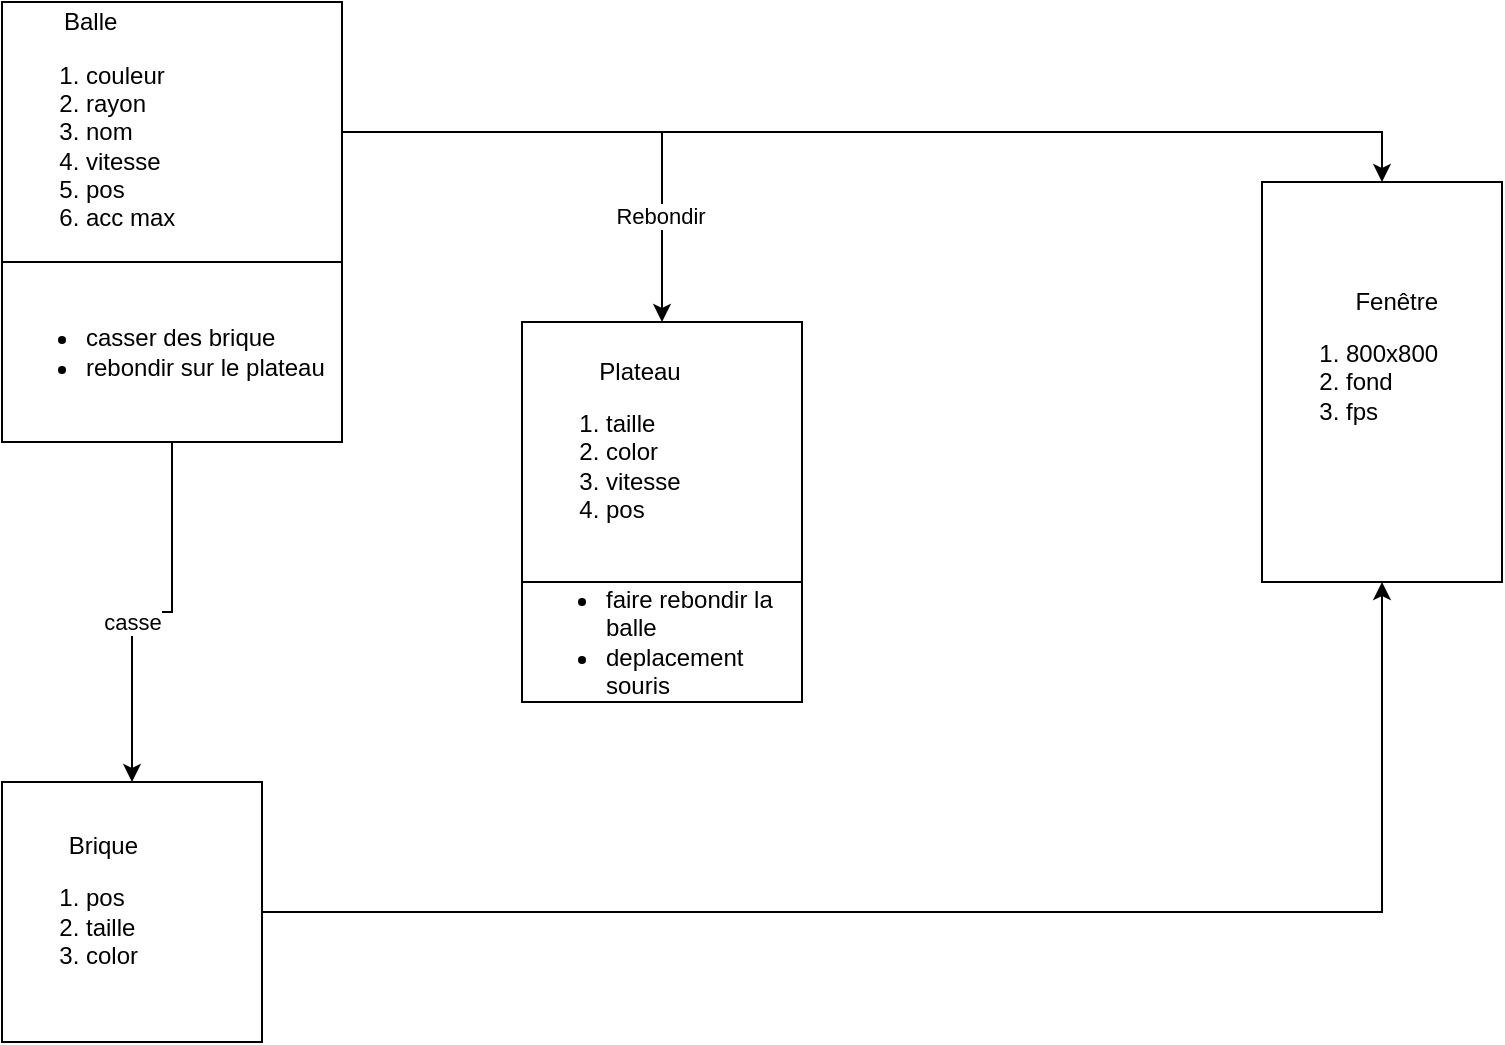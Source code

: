 <mxfile version="15.9.2" type="github"><diagram id="QQl9r82EcjcekpLMeWBC" name="Page-1"><mxGraphModel dx="1102" dy="600" grid="1" gridSize="10" guides="1" tooltips="1" connect="1" arrows="1" fold="1" page="1" pageScale="1" pageWidth="827" pageHeight="1169" math="0" shadow="0"><root><mxCell id="0"/><mxCell id="1" parent="0"/><mxCell id="10oxOwHg66eofeYLHg6t-25" style="edgeStyle=orthogonalEdgeStyle;rounded=0;orthogonalLoop=1;jettySize=auto;html=1;" edge="1" parent="1" source="10oxOwHg66eofeYLHg6t-1" target="10oxOwHg66eofeYLHg6t-5"><mxGeometry relative="1" as="geometry"/></mxCell><mxCell id="10oxOwHg66eofeYLHg6t-27" value="Rebondir" style="edgeLabel;html=1;align=center;verticalAlign=middle;resizable=0;points=[];" vertex="1" connectable="0" parent="10oxOwHg66eofeYLHg6t-25"><mxGeometry x="0.579" y="-1" relative="1" as="geometry"><mxPoint as="offset"/></mxGeometry></mxCell><mxCell id="10oxOwHg66eofeYLHg6t-30" style="edgeStyle=orthogonalEdgeStyle;rounded=0;orthogonalLoop=1;jettySize=auto;html=1;entryX=0.5;entryY=0;entryDx=0;entryDy=0;" edge="1" parent="1" source="10oxOwHg66eofeYLHg6t-1" target="10oxOwHg66eofeYLHg6t-2"><mxGeometry relative="1" as="geometry"/></mxCell><mxCell id="10oxOwHg66eofeYLHg6t-1" value="&lt;div align=&quot;center&quot;&gt;Balle&lt;/div&gt;&lt;div align=&quot;left&quot;&gt;&lt;ol&gt;&lt;li&gt;couleur&lt;/li&gt;&lt;li&gt;rayon&lt;/li&gt;&lt;li&gt;nom&lt;/li&gt;&lt;li&gt;vitesse&lt;/li&gt;&lt;li&gt;pos&lt;/li&gt;&lt;li&gt;acc max&lt;/li&gt;&lt;/ol&gt;&lt;/div&gt;" style="rounded=0;whiteSpace=wrap;html=1;align=left;" vertex="1" parent="1"><mxGeometry x="10" y="30" width="170" height="130" as="geometry"/></mxCell><mxCell id="10oxOwHg66eofeYLHg6t-2" value="&lt;div align=&quot;right&quot;&gt;Fenêtre&lt;/div&gt;&lt;div align=&quot;left&quot;&gt;&lt;ol&gt;&lt;li&gt;800x800&lt;br&gt;&lt;/li&gt;&lt;li&gt;fond&lt;/li&gt;&lt;li&gt;fps&lt;/li&gt;&lt;/ol&gt;&lt;/div&gt;&lt;div align=&quot;left&quot;&gt;&lt;br&gt;&lt;/div&gt;" style="rounded=0;whiteSpace=wrap;html=1;align=left;" vertex="1" parent="1"><mxGeometry x="640" y="120" width="120" height="200" as="geometry"/></mxCell><mxCell id="10oxOwHg66eofeYLHg6t-28" style="edgeStyle=orthogonalEdgeStyle;rounded=0;orthogonalLoop=1;jettySize=auto;html=1;entryX=0.5;entryY=1;entryDx=0;entryDy=0;" edge="1" parent="1" source="10oxOwHg66eofeYLHg6t-3" target="10oxOwHg66eofeYLHg6t-2"><mxGeometry relative="1" as="geometry"/></mxCell><mxCell id="10oxOwHg66eofeYLHg6t-3" value="&lt;div align=&quot;right&quot;&gt;Brique&lt;/div&gt;&lt;div align=&quot;left&quot;&gt;&lt;ol&gt;&lt;li&gt;pos&lt;/li&gt;&lt;li&gt;taille&lt;/li&gt;&lt;li&gt;color&lt;/li&gt;&lt;/ol&gt;&lt;/div&gt;" style="rounded=0;whiteSpace=wrap;html=1;align=left;" vertex="1" parent="1"><mxGeometry x="10" y="420" width="130" height="130" as="geometry"/></mxCell><mxCell id="10oxOwHg66eofeYLHg6t-5" value="&lt;div align=&quot;right&quot;&gt;Plateau&lt;/div&gt;&lt;div align=&quot;left&quot;&gt;&lt;ol&gt;&lt;li&gt;taille&lt;/li&gt;&lt;li&gt;color&lt;/li&gt;&lt;li&gt;vitesse&lt;/li&gt;&lt;li&gt;pos&lt;/li&gt;&lt;/ol&gt;&lt;/div&gt;" style="rounded=0;whiteSpace=wrap;html=1;align=left;" vertex="1" parent="1"><mxGeometry x="270" y="190" width="140" height="130" as="geometry"/></mxCell><mxCell id="10oxOwHg66eofeYLHg6t-32" style="edgeStyle=orthogonalEdgeStyle;rounded=0;orthogonalLoop=1;jettySize=auto;html=1;entryX=0.5;entryY=0;entryDx=0;entryDy=0;" edge="1" parent="1" source="10oxOwHg66eofeYLHg6t-22" target="10oxOwHg66eofeYLHg6t-3"><mxGeometry relative="1" as="geometry"/></mxCell><mxCell id="10oxOwHg66eofeYLHg6t-33" value="casse" style="edgeLabel;html=1;align=center;verticalAlign=middle;resizable=0;points=[];" vertex="1" connectable="0" parent="10oxOwHg66eofeYLHg6t-32"><mxGeometry x="0.153" relative="1" as="geometry"><mxPoint as="offset"/></mxGeometry></mxCell><mxCell id="10oxOwHg66eofeYLHg6t-22" value="&lt;div align=&quot;left&quot;&gt;&lt;ul&gt;&lt;li&gt;casser des brique&lt;/li&gt;&lt;li&gt;rebondir sur le plateau&lt;/li&gt;&lt;/ul&gt;&lt;/div&gt;" style="rounded=0;whiteSpace=wrap;html=1;align=left;" vertex="1" parent="1"><mxGeometry x="10" y="160" width="170" height="90" as="geometry"/></mxCell><mxCell id="10oxOwHg66eofeYLHg6t-24" value="&lt;div align=&quot;left&quot;&gt;&lt;ul&gt;&lt;li&gt;faire rebondir la balle&lt;/li&gt;&lt;li&gt;deplacement souris &lt;/li&gt;&lt;/ul&gt;&lt;/div&gt;" style="rounded=0;whiteSpace=wrap;html=1;align=left;" vertex="1" parent="1"><mxGeometry x="270" y="320" width="140" height="60" as="geometry"/></mxCell></root></mxGraphModel></diagram></mxfile>